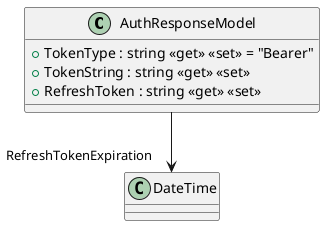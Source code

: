 @startuml
class AuthResponseModel {
    + TokenType : string <<get>> <<set>> = "Bearer"
    + TokenString : string <<get>> <<set>>
    + RefreshToken : string <<get>> <<set>>
}
AuthResponseModel --> "RefreshTokenExpiration" DateTime
@enduml
